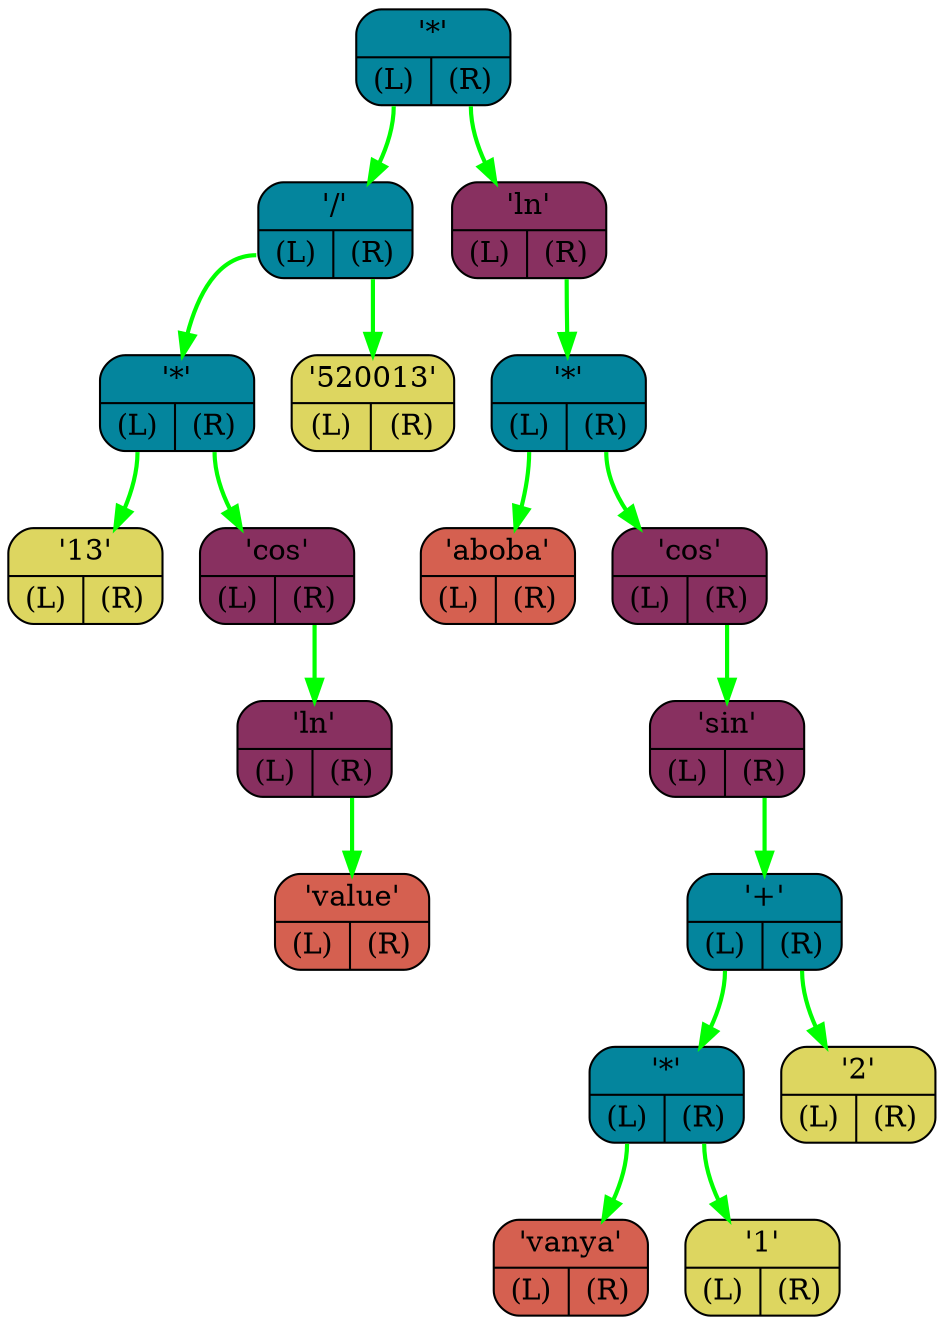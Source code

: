 digraph G{
    rankdir=TB;
    NODE0x7fffba24a9b8[shape="Mrecord",color="black",fillcolor="#04859D",style="filled",label="{'*' | {<L> (L)| <R> (R)}}"]
    NODE0x7fffba24a9e0[shape="Mrecord",color="black",fillcolor="#04859D",style="filled",label="{'/' | {<L> (L)| <R> (R)}}"]
    NODE0x7fffba24aa08[shape="Mrecord",color="black",fillcolor="#04859D",style="filled",label="{'*' | {<L> (L)| <R> (R)}}"]
    NODE0x7fffba24aa30[shape="Mrecord",color="black",fillcolor="#ddd660",style="filled",label="{'13' | {<L> (L)| <R> (R)}}"]
    NODE0x7fffba24aa58[shape="Mrecord",color="black",fillcolor="#883060",style="filled",label="{'cos' | {<L> (L)| <R> (R)}}"]
    NODE0x7fffba24aa80[shape="Mrecord",color="black",fillcolor="#883060",style="filled",label="{'ln' | {<L> (L)| <R> (R)}}"]
    NODE0x7fffba24aaa8[shape="Mrecord",color="black",fillcolor="#d56050",style="filled",label="{'value' | {<L> (L)| <R> (R)}}"]
    NODE0x7fffba24aad0[shape="Mrecord",color="black",fillcolor="#ddd660",style="filled",label="{'520013' | {<L> (L)| <R> (R)}}"]
    NODE0x7fffba24aaf8[shape="Mrecord",color="black",fillcolor="#883060",style="filled",label="{'ln' | {<L> (L)| <R> (R)}}"]
    NODE0x7fffba24ab20[shape="Mrecord",color="black",fillcolor="#04859D",style="filled",label="{'*' | {<L> (L)| <R> (R)}}"]
    NODE0x7fffba24ab48[shape="Mrecord",color="black",fillcolor="#d56050",style="filled",label="{'aboba' | {<L> (L)| <R> (R)}}"]
    NODE0x7fffba24ab70[shape="Mrecord",color="black",fillcolor="#883060",style="filled",label="{'cos' | {<L> (L)| <R> (R)}}"]
    NODE0x7fffba24ab98[shape="Mrecord",color="black",fillcolor="#883060",style="filled",label="{'sin' | {<L> (L)| <R> (R)}}"]
    NODE0x7fffba24abc0[shape="Mrecord",color="black",fillcolor="#04859D",style="filled",label="{'+' | {<L> (L)| <R> (R)}}"]
    NODE0x7fffba24abe8[shape="Mrecord",color="black",fillcolor="#04859D",style="filled",label="{'*' | {<L> (L)| <R> (R)}}"]
    NODE0x7fffba24ac10[shape="Mrecord",color="black",fillcolor="#d56050",style="filled",label="{'vanya' | {<L> (L)| <R> (R)}}"]
    NODE0x7fffba24ac38[shape="Mrecord",color="black",fillcolor="#ddd660",style="filled",label="{'1' | {<L> (L)| <R> (R)}}"]
    NODE0x7fffba24ac60[shape="Mrecord",color="black",fillcolor="#ddd660",style="filled",label="{'2' | {<L> (L)| <R> (R)}}"]
    NODE0x7fffba24aa80:R-> NODE0x7fffba24aaa8 [color="#00FF00",penwidth=2,label=""]
    NODE0x7fffba24aa58:R-> NODE0x7fffba24aa80 [color="#00FF00",penwidth=2,label=""]
    NODE0x7fffba24aa08:L-> NODE0x7fffba24aa30 [color="#00FF00",penwidth=2,label=""]
    NODE0x7fffba24aa08:R-> NODE0x7fffba24aa58 [color="#00FF00",penwidth=2,label=""]
    NODE0x7fffba24a9e0:L-> NODE0x7fffba24aa08 [color="#00FF00",penwidth=2,label=""]
    NODE0x7fffba24a9e0:R-> NODE0x7fffba24aad0 [color="#00FF00",penwidth=2,label=""]
    NODE0x7fffba24abe8:L-> NODE0x7fffba24ac10 [color="#00FF00",penwidth=2,label=""]
    NODE0x7fffba24abe8:R-> NODE0x7fffba24ac38 [color="#00FF00",penwidth=2,label=""]
    NODE0x7fffba24abc0:L-> NODE0x7fffba24abe8 [color="#00FF00",penwidth=2,label=""]
    NODE0x7fffba24abc0:R-> NODE0x7fffba24ac60 [color="#00FF00",penwidth=2,label=""]
    NODE0x7fffba24ab98:R-> NODE0x7fffba24abc0 [color="#00FF00",penwidth=2,label=""]
    NODE0x7fffba24ab70:R-> NODE0x7fffba24ab98 [color="#00FF00",penwidth=2,label=""]
    NODE0x7fffba24ab20:L-> NODE0x7fffba24ab48 [color="#00FF00",penwidth=2,label=""]
    NODE0x7fffba24ab20:R-> NODE0x7fffba24ab70 [color="#00FF00",penwidth=2,label=""]
    NODE0x7fffba24aaf8:R-> NODE0x7fffba24ab20 [color="#00FF00",penwidth=2,label=""]
    NODE0x7fffba24a9b8:L-> NODE0x7fffba24a9e0 [color="#00FF00",penwidth=2,label=""]
    NODE0x7fffba24a9b8:R-> NODE0x7fffba24aaf8 [color="#00FF00",penwidth=2,label=""]
}